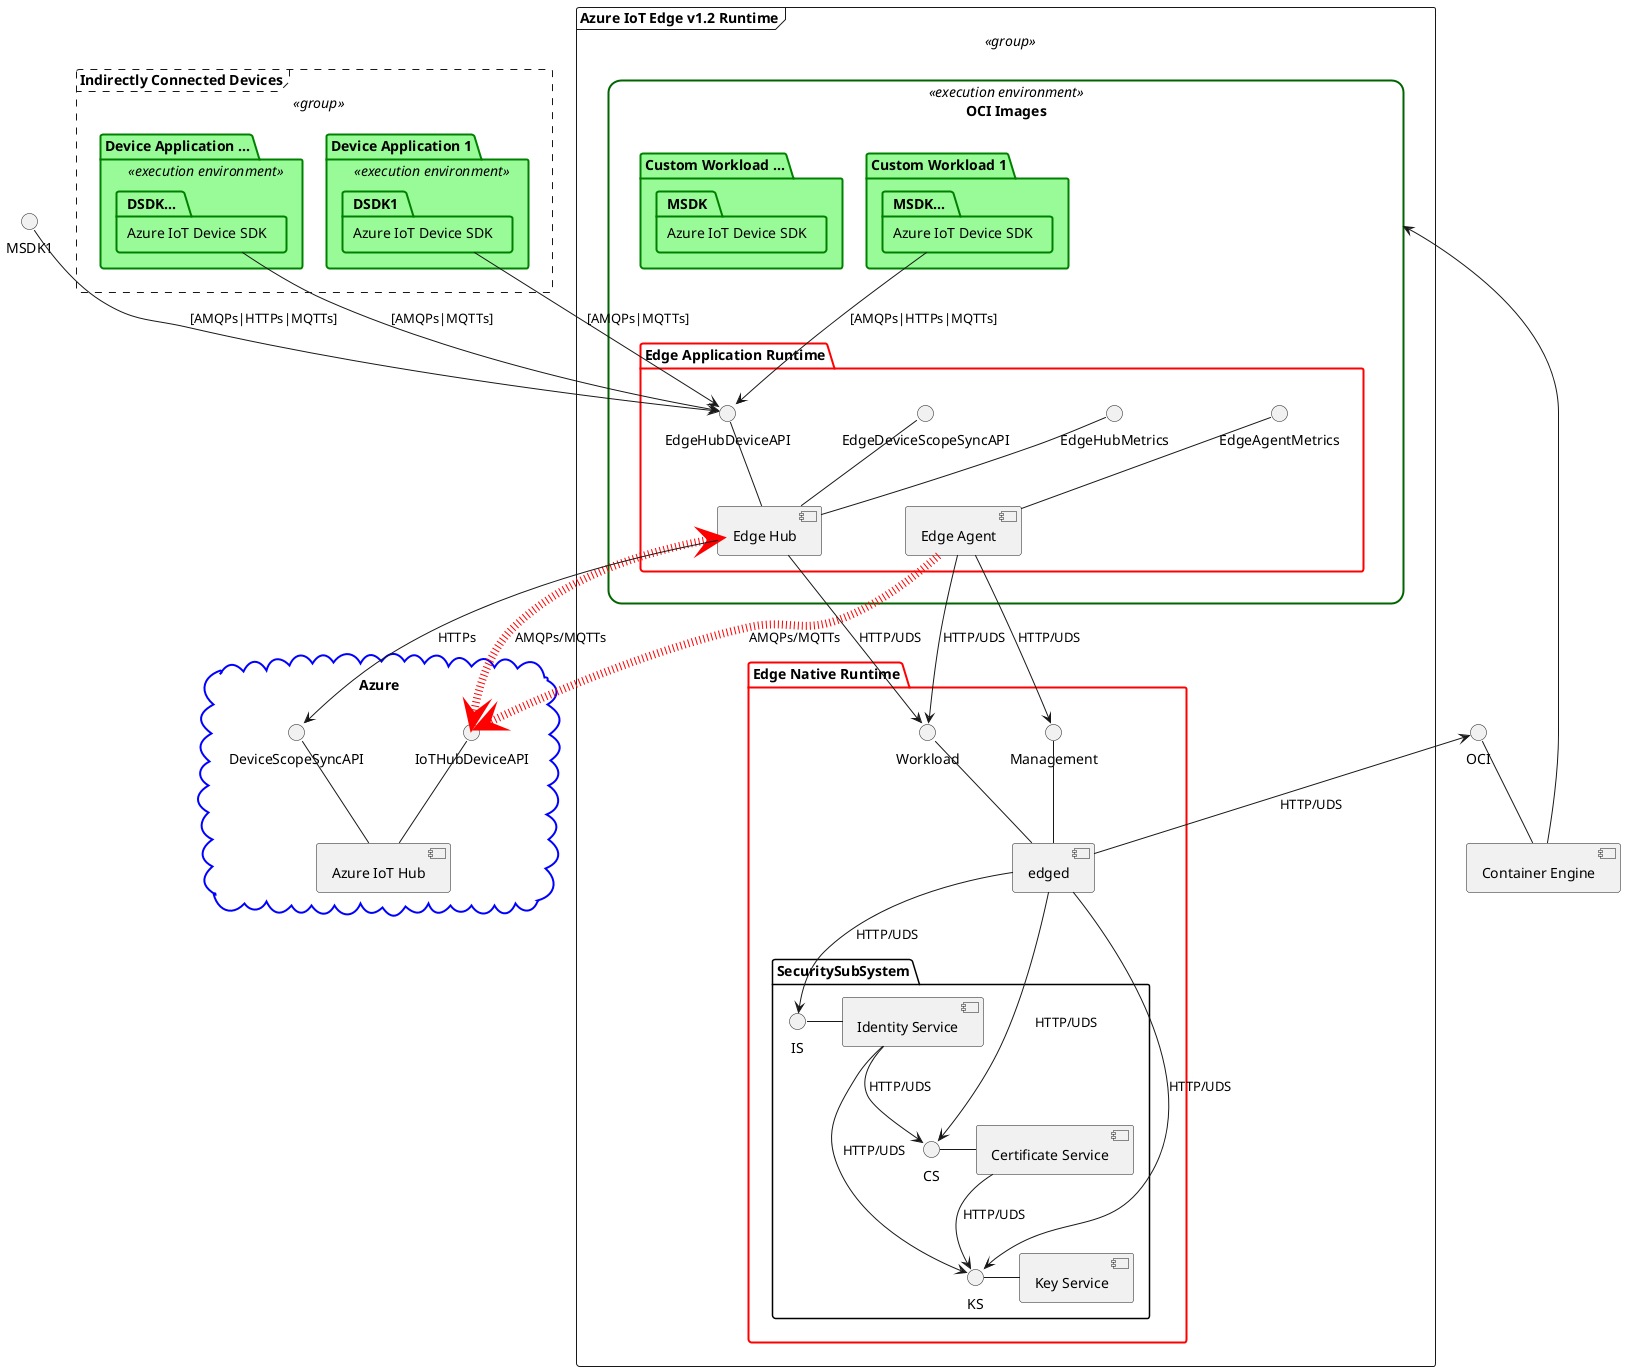 @startuml

' title Azure IoT Edge runtime components diagram


'
' Cloud
'
cloud Azure #line:blue;line.bold;text:black { 
	IoTHubDeviceAPI -- [Azure IoT Hub] 
	DeviceScopeSyncAPI -- [Azure IoT Hub] 
}

'
' Edge device
'

OCI -- [Container Engine]

frame "Azure IoT Edge v1.2 Runtime" <<group>> as EdgeRuntime {
	package "Edge Native Runtime" as NativeRuntime #line:red;line.bold;text:black { 
		
		package SecuritySubSystem {
			IS - [Identity Service] 
			CS - [Certificate Service] 
			KS - [Key Service] 
		}
		
		Management -- [edged] 
		Workload -- [edged] 			
	}
	rectangle "OCI Images" <<execution environment>> as OCIExec #line:darkgreen;line.bold;text:black { 
		package "Edge Application Runtime" as ApplicationRuntime #line:red;line.bold;text:black {
			EdgeAgentMetrics -- [Edge Agent] 

			EdgeHubDeviceAPI -- [Edge Hub]
			EdgeHubMetrics -- [Edge Hub]
			EdgeDeviceScopeSyncAPI -- [Edge Hub]
		}
		package "Custom Workload 1" as CW1 #palegreen;line:green;line.bold;text:black {
			package "Azure IoT Device SDK" as MSDK... #palegreen;line:green;line.bold;text:black {
			}
		}

		package "Custom Workload ..." as CW... #palegreen;line:green;line.bold;text:black {
			package "Azure IoT Device SDK" as MSDK #palegreen;line:green;line.bold;text:black {
			}	
		}
	}
}

'
' Indirectly connected devices
'

frame "Indirectly Connected Devices" <<group>> as Devices #line.dashed {
	package "Device Application ..." <<execution environment>> #palegreen;line:green;line.bold;text:black {
		package "Azure IoT Device SDK" as DSDK... #palegreen;line:green;line.bold;text:black {
		}		
	}
	package "Device Application 1" <<execution environment>> #palegreen;line:green;line.bold;text:black {
		package "Azure IoT Device SDK" as DSDK1 #palegreen;line:green;line.bold;text:black {
		}		
	}
}


'
' Interactions
'

'
' Security Sub-System
'
[Identity Service] --> [CS] : HTTP/UDS
[Identity Service] --> [KS] : HTTP/UDS
[Certificate Service] --> [KS] : HTTP/UDS

[edged] --> IS : HTTP/UDS
[edged] --> CS : HTTP/UDS
[edged] --> KS : HTTP/UDS

'
' Container Engine
'
[edged] -up-> OCI : HTTP/UDS
[Container Engine]  -up-> OCIExec

'
' Edge Runtime
'
[Edge Agent] --> Workload : HTTP/UDS
[Edge Agent] --> Management : HTTP/UDS

[Edge Agent] .[#red,dotted,thickness=8]do.> IoTHubDeviceAPI : AMQPs/MQTTs
[Edge Hub] <.[#red,dotted,thickness=8]do.> IoTHubDeviceAPI : AMQPs/MQTTs

[Edge Hub] --> Workload : HTTP/UDS
[Edge Hub] --> DeviceScopeSyncAPI : HTTPs

'
' User
'
MSDK1 --> EdgeHubDeviceAPI : [AMQPs|HTTPs|MQTTs]
MSDK... --> EdgeHubDeviceAPI : [AMQPs|HTTPs|MQTTs]

DSDK1 --> EdgeHubDeviceAPI : [AMQPs|MQTTs]
DSDK... --> EdgeHubDeviceAPI : [AMQPs|MQTTs]

'
' Look & feel
'
skinparam rectangle {
    roundCorner<<execution environment>> 25
	LineThickness<<security boundary>> 1
	LineColor<<security boundary>> black
}


@enduml
